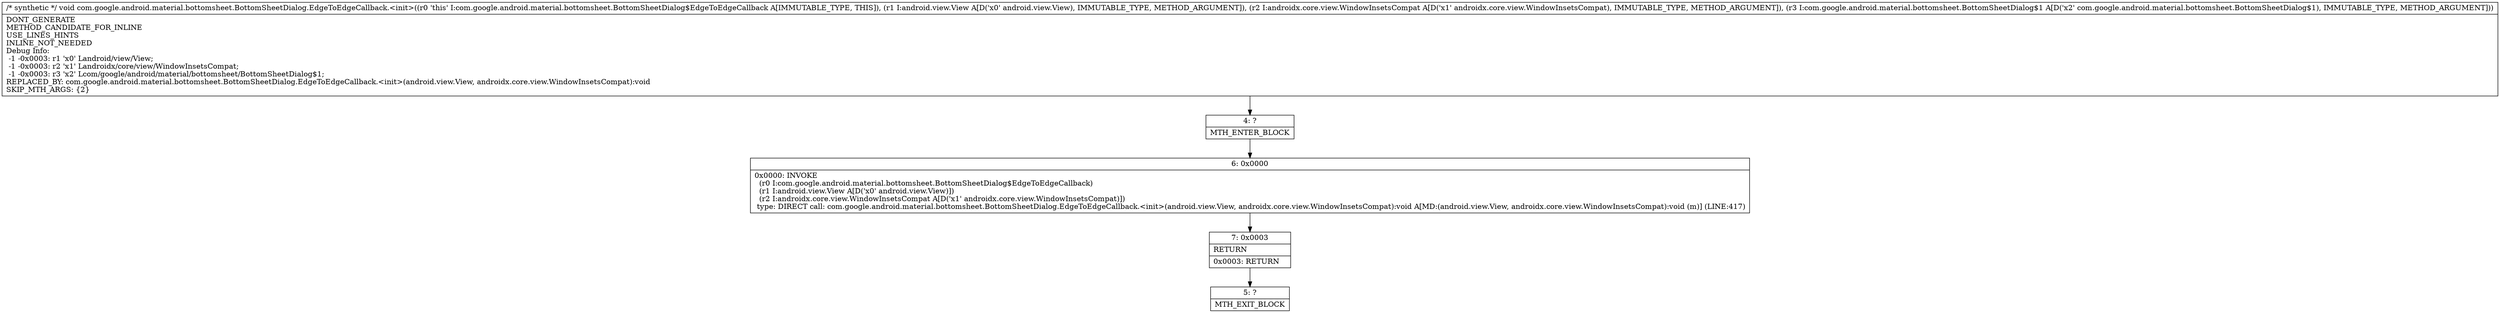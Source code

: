 digraph "CFG forcom.google.android.material.bottomsheet.BottomSheetDialog.EdgeToEdgeCallback.\<init\>(Landroid\/view\/View;Landroidx\/core\/view\/WindowInsetsCompat;Lcom\/google\/android\/material\/bottomsheet\/BottomSheetDialog$1;)V" {
Node_4 [shape=record,label="{4\:\ ?|MTH_ENTER_BLOCK\l}"];
Node_6 [shape=record,label="{6\:\ 0x0000|0x0000: INVOKE  \l  (r0 I:com.google.android.material.bottomsheet.BottomSheetDialog$EdgeToEdgeCallback)\l  (r1 I:android.view.View A[D('x0' android.view.View)])\l  (r2 I:androidx.core.view.WindowInsetsCompat A[D('x1' androidx.core.view.WindowInsetsCompat)])\l type: DIRECT call: com.google.android.material.bottomsheet.BottomSheetDialog.EdgeToEdgeCallback.\<init\>(android.view.View, androidx.core.view.WindowInsetsCompat):void A[MD:(android.view.View, androidx.core.view.WindowInsetsCompat):void (m)] (LINE:417)\l}"];
Node_7 [shape=record,label="{7\:\ 0x0003|RETURN\l|0x0003: RETURN   \l}"];
Node_5 [shape=record,label="{5\:\ ?|MTH_EXIT_BLOCK\l}"];
MethodNode[shape=record,label="{\/* synthetic *\/ void com.google.android.material.bottomsheet.BottomSheetDialog.EdgeToEdgeCallback.\<init\>((r0 'this' I:com.google.android.material.bottomsheet.BottomSheetDialog$EdgeToEdgeCallback A[IMMUTABLE_TYPE, THIS]), (r1 I:android.view.View A[D('x0' android.view.View), IMMUTABLE_TYPE, METHOD_ARGUMENT]), (r2 I:androidx.core.view.WindowInsetsCompat A[D('x1' androidx.core.view.WindowInsetsCompat), IMMUTABLE_TYPE, METHOD_ARGUMENT]), (r3 I:com.google.android.material.bottomsheet.BottomSheetDialog$1 A[D('x2' com.google.android.material.bottomsheet.BottomSheetDialog$1), IMMUTABLE_TYPE, METHOD_ARGUMENT]))  | DONT_GENERATE\lMETHOD_CANDIDATE_FOR_INLINE\lUSE_LINES_HINTS\lINLINE_NOT_NEEDED\lDebug Info:\l  \-1 \-0x0003: r1 'x0' Landroid\/view\/View;\l  \-1 \-0x0003: r2 'x1' Landroidx\/core\/view\/WindowInsetsCompat;\l  \-1 \-0x0003: r3 'x2' Lcom\/google\/android\/material\/bottomsheet\/BottomSheetDialog$1;\lREPLACED_BY: com.google.android.material.bottomsheet.BottomSheetDialog.EdgeToEdgeCallback.\<init\>(android.view.View, androidx.core.view.WindowInsetsCompat):void\lSKIP_MTH_ARGS: \{2\}\l}"];
MethodNode -> Node_4;Node_4 -> Node_6;
Node_6 -> Node_7;
Node_7 -> Node_5;
}

